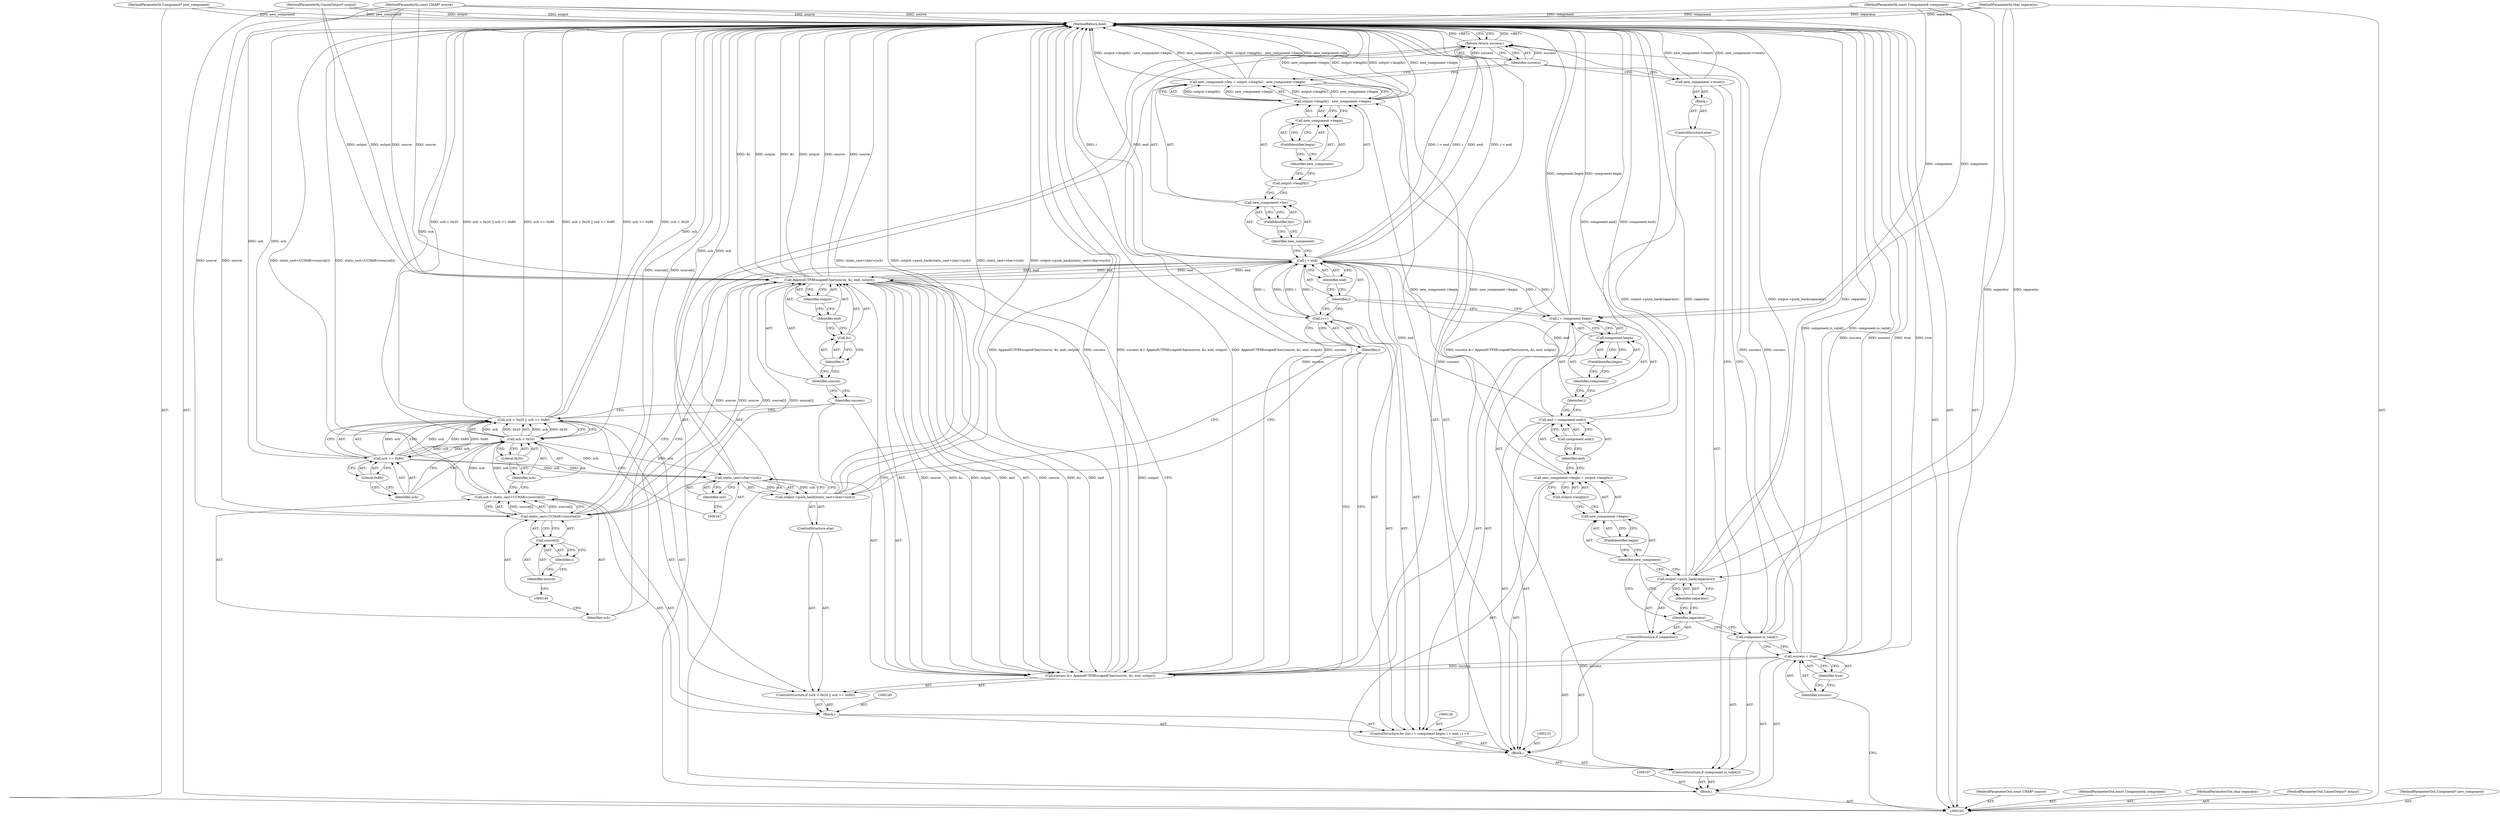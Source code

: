 digraph "1_Chrome_19b1e5e4e1914b5b7464062ec300b817d2bac53d" {
"1000183" [label="(MethodReturn,bool)"];
"1000101" [label="(MethodParameterIn,const CHAR* source)"];
"1000276" [label="(MethodParameterOut,const CHAR* source)"];
"1000121" [label="(FieldIdentifier,begin)"];
"1000122" [label="(Call,output->length())"];
"1000118" [label="(Call,new_component->begin = output->length())"];
"1000119" [label="(Call,new_component->begin)"];
"1000120" [label="(Identifier,new_component)"];
"1000126" [label="(Call,component.end())"];
"1000113" [label="(Block,)"];
"1000124" [label="(Call,end = component.end())"];
"1000125" [label="(Identifier,end)"];
"1000129" [label="(Call,i = component.begin)"];
"1000130" [label="(Identifier,i)"];
"1000131" [label="(Call,component.begin)"];
"1000132" [label="(Identifier,component)"];
"1000133" [label="(FieldIdentifier,begin)"];
"1000134" [label="(Call,i < end)"];
"1000135" [label="(Identifier,i)"];
"1000136" [label="(Identifier,end)"];
"1000137" [label="(Call,i++)"];
"1000138" [label="(Identifier,i)"];
"1000127" [label="(ControlStructure,for (int i = component.begin; i < end; i++))"];
"1000141" [label="(Call,uch = static_cast<UCHAR>(source[i]))"];
"1000142" [label="(Identifier,uch)"];
"1000143" [label="(Call,static_cast<UCHAR>(source[i]))"];
"1000145" [label="(Call,source[i])"];
"1000146" [label="(Identifier,source)"];
"1000147" [label="(Identifier,i)"];
"1000139" [label="(Block,)"];
"1000149" [label="(Call,uch < 0x20 || uch >= 0x80)"];
"1000150" [label="(Call,uch < 0x20)"];
"1000151" [label="(Identifier,uch)"];
"1000152" [label="(Literal,0x20)"];
"1000153" [label="(Call,uch >= 0x80)"];
"1000154" [label="(Identifier,uch)"];
"1000155" [label="(Literal,0x80)"];
"1000148" [label="(ControlStructure,if (uch < 0x20 || uch >= 0x80))"];
"1000158" [label="(Call,AppendUTF8EscapedChar(source, &i, end, output))"];
"1000159" [label="(Identifier,source)"];
"1000160" [label="(Call,&i)"];
"1000161" [label="(Identifier,i)"];
"1000162" [label="(Identifier,end)"];
"1000163" [label="(Identifier,output)"];
"1000156" [label="(Call,success &= AppendUTF8EscapedChar(source, &i, end, output))"];
"1000157" [label="(Identifier,success)"];
"1000164" [label="(ControlStructure,else)"];
"1000166" [label="(Call,static_cast<char>(uch))"];
"1000168" [label="(Identifier,uch)"];
"1000165" [label="(Call,output->push_back(static_cast<char>(uch)))"];
"1000172" [label="(FieldIdentifier,len)"];
"1000173" [label="(Call,output->length() - new_component->begin)"];
"1000174" [label="(Call,output->length())"];
"1000169" [label="(Call,new_component->len = output->length() - new_component->begin)"];
"1000170" [label="(Call,new_component->len)"];
"1000171" [label="(Identifier,new_component)"];
"1000175" [label="(Call,new_component->begin)"];
"1000176" [label="(Identifier,new_component)"];
"1000177" [label="(FieldIdentifier,begin)"];
"1000102" [label="(MethodParameterIn,const Component& component)"];
"1000277" [label="(MethodParameterOut,const Component& component)"];
"1000178" [label="(ControlStructure,else)"];
"1000179" [label="(Block,)"];
"1000180" [label="(Call,new_component->reset())"];
"1000181" [label="(Return,return success;)"];
"1000182" [label="(Identifier,success)"];
"1000103" [label="(MethodParameterIn,char separator)"];
"1000278" [label="(MethodParameterOut,char separator)"];
"1000104" [label="(MethodParameterIn,CanonOutput* output)"];
"1000279" [label="(MethodParameterOut,CanonOutput* output)"];
"1000105" [label="(MethodParameterIn,Component* new_component)"];
"1000280" [label="(MethodParameterOut,Component* new_component)"];
"1000106" [label="(Block,)"];
"1000110" [label="(Identifier,true)"];
"1000108" [label="(Call,success = true)"];
"1000109" [label="(Identifier,success)"];
"1000111" [label="(ControlStructure,if (component.is_valid()))"];
"1000112" [label="(Call,component.is_valid())"];
"1000114" [label="(ControlStructure,if (separator))"];
"1000115" [label="(Identifier,separator)"];
"1000117" [label="(Identifier,separator)"];
"1000116" [label="(Call,output->push_back(separator))"];
"1000183" -> "1000100"  [label="AST: "];
"1000183" -> "1000181"  [label="CFG: "];
"1000181" -> "1000183"  [label="DDG: <RET>"];
"1000150" -> "1000183"  [label="DDG: uch"];
"1000156" -> "1000183"  [label="DDG: success"];
"1000156" -> "1000183"  [label="DDG: success &= AppendUTF8EscapedChar(source, &i, end, output)"];
"1000156" -> "1000183"  [label="DDG: AppendUTF8EscapedChar(source, &i, end, output)"];
"1000104" -> "1000183"  [label="DDG: output"];
"1000105" -> "1000183"  [label="DDG: new_component"];
"1000158" -> "1000183"  [label="DDG: &i"];
"1000158" -> "1000183"  [label="DDG: output"];
"1000158" -> "1000183"  [label="DDG: source"];
"1000165" -> "1000183"  [label="DDG: static_cast<char>(uch)"];
"1000165" -> "1000183"  [label="DDG: output->push_back(static_cast<char>(uch))"];
"1000180" -> "1000183"  [label="DDG: new_component->reset()"];
"1000149" -> "1000183"  [label="DDG: uch < 0x20 || uch >= 0x80"];
"1000149" -> "1000183"  [label="DDG: uch >= 0x80"];
"1000149" -> "1000183"  [label="DDG: uch < 0x20"];
"1000153" -> "1000183"  [label="DDG: uch"];
"1000116" -> "1000183"  [label="DDG: output->push_back(separator)"];
"1000116" -> "1000183"  [label="DDG: separator"];
"1000166" -> "1000183"  [label="DDG: uch"];
"1000124" -> "1000183"  [label="DDG: component.end()"];
"1000134" -> "1000183"  [label="DDG: i < end"];
"1000134" -> "1000183"  [label="DDG: i"];
"1000134" -> "1000183"  [label="DDG: end"];
"1000103" -> "1000183"  [label="DDG: separator"];
"1000102" -> "1000183"  [label="DDG: component"];
"1000112" -> "1000183"  [label="DDG: component.is_valid()"];
"1000101" -> "1000183"  [label="DDG: source"];
"1000108" -> "1000183"  [label="DDG: true"];
"1000108" -> "1000183"  [label="DDG: success"];
"1000169" -> "1000183"  [label="DDG: output->length() - new_component->begin"];
"1000169" -> "1000183"  [label="DDG: new_component->len"];
"1000141" -> "1000183"  [label="DDG: static_cast<UCHAR>(source[i])"];
"1000143" -> "1000183"  [label="DDG: source[i]"];
"1000173" -> "1000183"  [label="DDG: output->length()"];
"1000173" -> "1000183"  [label="DDG: new_component->begin"];
"1000129" -> "1000183"  [label="DDG: component.begin"];
"1000101" -> "1000100"  [label="AST: "];
"1000101" -> "1000183"  [label="DDG: source"];
"1000101" -> "1000143"  [label="DDG: source"];
"1000101" -> "1000158"  [label="DDG: source"];
"1000276" -> "1000100"  [label="AST: "];
"1000121" -> "1000119"  [label="AST: "];
"1000121" -> "1000120"  [label="CFG: "];
"1000119" -> "1000121"  [label="CFG: "];
"1000122" -> "1000118"  [label="AST: "];
"1000122" -> "1000119"  [label="CFG: "];
"1000118" -> "1000122"  [label="CFG: "];
"1000118" -> "1000113"  [label="AST: "];
"1000118" -> "1000122"  [label="CFG: "];
"1000119" -> "1000118"  [label="AST: "];
"1000122" -> "1000118"  [label="AST: "];
"1000125" -> "1000118"  [label="CFG: "];
"1000118" -> "1000173"  [label="DDG: new_component->begin"];
"1000119" -> "1000118"  [label="AST: "];
"1000119" -> "1000121"  [label="CFG: "];
"1000120" -> "1000119"  [label="AST: "];
"1000121" -> "1000119"  [label="AST: "];
"1000122" -> "1000119"  [label="CFG: "];
"1000120" -> "1000119"  [label="AST: "];
"1000120" -> "1000116"  [label="CFG: "];
"1000120" -> "1000115"  [label="CFG: "];
"1000121" -> "1000120"  [label="CFG: "];
"1000126" -> "1000124"  [label="AST: "];
"1000126" -> "1000125"  [label="CFG: "];
"1000124" -> "1000126"  [label="CFG: "];
"1000113" -> "1000111"  [label="AST: "];
"1000114" -> "1000113"  [label="AST: "];
"1000118" -> "1000113"  [label="AST: "];
"1000123" -> "1000113"  [label="AST: "];
"1000124" -> "1000113"  [label="AST: "];
"1000127" -> "1000113"  [label="AST: "];
"1000169" -> "1000113"  [label="AST: "];
"1000124" -> "1000113"  [label="AST: "];
"1000124" -> "1000126"  [label="CFG: "];
"1000125" -> "1000124"  [label="AST: "];
"1000126" -> "1000124"  [label="AST: "];
"1000130" -> "1000124"  [label="CFG: "];
"1000124" -> "1000183"  [label="DDG: component.end()"];
"1000124" -> "1000134"  [label="DDG: end"];
"1000125" -> "1000124"  [label="AST: "];
"1000125" -> "1000118"  [label="CFG: "];
"1000126" -> "1000125"  [label="CFG: "];
"1000129" -> "1000127"  [label="AST: "];
"1000129" -> "1000131"  [label="CFG: "];
"1000130" -> "1000129"  [label="AST: "];
"1000131" -> "1000129"  [label="AST: "];
"1000135" -> "1000129"  [label="CFG: "];
"1000129" -> "1000183"  [label="DDG: component.begin"];
"1000102" -> "1000129"  [label="DDG: component"];
"1000129" -> "1000134"  [label="DDG: i"];
"1000130" -> "1000129"  [label="AST: "];
"1000130" -> "1000124"  [label="CFG: "];
"1000132" -> "1000130"  [label="CFG: "];
"1000131" -> "1000129"  [label="AST: "];
"1000131" -> "1000133"  [label="CFG: "];
"1000132" -> "1000131"  [label="AST: "];
"1000133" -> "1000131"  [label="AST: "];
"1000129" -> "1000131"  [label="CFG: "];
"1000132" -> "1000131"  [label="AST: "];
"1000132" -> "1000130"  [label="CFG: "];
"1000133" -> "1000132"  [label="CFG: "];
"1000133" -> "1000131"  [label="AST: "];
"1000133" -> "1000132"  [label="CFG: "];
"1000131" -> "1000133"  [label="CFG: "];
"1000134" -> "1000127"  [label="AST: "];
"1000134" -> "1000136"  [label="CFG: "];
"1000135" -> "1000134"  [label="AST: "];
"1000136" -> "1000134"  [label="AST: "];
"1000142" -> "1000134"  [label="CFG: "];
"1000171" -> "1000134"  [label="CFG: "];
"1000134" -> "1000183"  [label="DDG: i < end"];
"1000134" -> "1000183"  [label="DDG: i"];
"1000134" -> "1000183"  [label="DDG: end"];
"1000129" -> "1000134"  [label="DDG: i"];
"1000137" -> "1000134"  [label="DDG: i"];
"1000124" -> "1000134"  [label="DDG: end"];
"1000158" -> "1000134"  [label="DDG: end"];
"1000134" -> "1000137"  [label="DDG: i"];
"1000134" -> "1000158"  [label="DDG: end"];
"1000135" -> "1000134"  [label="AST: "];
"1000135" -> "1000129"  [label="CFG: "];
"1000135" -> "1000137"  [label="CFG: "];
"1000136" -> "1000135"  [label="CFG: "];
"1000136" -> "1000134"  [label="AST: "];
"1000136" -> "1000135"  [label="CFG: "];
"1000134" -> "1000136"  [label="CFG: "];
"1000137" -> "1000127"  [label="AST: "];
"1000137" -> "1000138"  [label="CFG: "];
"1000138" -> "1000137"  [label="AST: "];
"1000135" -> "1000137"  [label="CFG: "];
"1000137" -> "1000134"  [label="DDG: i"];
"1000134" -> "1000137"  [label="DDG: i"];
"1000138" -> "1000137"  [label="AST: "];
"1000138" -> "1000156"  [label="CFG: "];
"1000138" -> "1000165"  [label="CFG: "];
"1000137" -> "1000138"  [label="CFG: "];
"1000127" -> "1000113"  [label="AST: "];
"1000128" -> "1000127"  [label="AST: "];
"1000129" -> "1000127"  [label="AST: "];
"1000134" -> "1000127"  [label="AST: "];
"1000137" -> "1000127"  [label="AST: "];
"1000139" -> "1000127"  [label="AST: "];
"1000141" -> "1000139"  [label="AST: "];
"1000141" -> "1000143"  [label="CFG: "];
"1000142" -> "1000141"  [label="AST: "];
"1000143" -> "1000141"  [label="AST: "];
"1000151" -> "1000141"  [label="CFG: "];
"1000141" -> "1000183"  [label="DDG: static_cast<UCHAR>(source[i])"];
"1000143" -> "1000141"  [label="DDG: source[i]"];
"1000141" -> "1000150"  [label="DDG: uch"];
"1000142" -> "1000141"  [label="AST: "];
"1000142" -> "1000134"  [label="CFG: "];
"1000144" -> "1000142"  [label="CFG: "];
"1000143" -> "1000141"  [label="AST: "];
"1000143" -> "1000145"  [label="CFG: "];
"1000144" -> "1000143"  [label="AST: "];
"1000145" -> "1000143"  [label="AST: "];
"1000141" -> "1000143"  [label="CFG: "];
"1000143" -> "1000183"  [label="DDG: source[i]"];
"1000143" -> "1000141"  [label="DDG: source[i]"];
"1000158" -> "1000143"  [label="DDG: source"];
"1000101" -> "1000143"  [label="DDG: source"];
"1000143" -> "1000158"  [label="DDG: source[i]"];
"1000145" -> "1000143"  [label="AST: "];
"1000145" -> "1000147"  [label="CFG: "];
"1000146" -> "1000145"  [label="AST: "];
"1000147" -> "1000145"  [label="AST: "];
"1000143" -> "1000145"  [label="CFG: "];
"1000146" -> "1000145"  [label="AST: "];
"1000146" -> "1000144"  [label="CFG: "];
"1000147" -> "1000146"  [label="CFG: "];
"1000147" -> "1000145"  [label="AST: "];
"1000147" -> "1000146"  [label="CFG: "];
"1000145" -> "1000147"  [label="CFG: "];
"1000139" -> "1000127"  [label="AST: "];
"1000140" -> "1000139"  [label="AST: "];
"1000141" -> "1000139"  [label="AST: "];
"1000148" -> "1000139"  [label="AST: "];
"1000149" -> "1000148"  [label="AST: "];
"1000149" -> "1000150"  [label="CFG: "];
"1000149" -> "1000153"  [label="CFG: "];
"1000150" -> "1000149"  [label="AST: "];
"1000153" -> "1000149"  [label="AST: "];
"1000157" -> "1000149"  [label="CFG: "];
"1000167" -> "1000149"  [label="CFG: "];
"1000149" -> "1000183"  [label="DDG: uch < 0x20 || uch >= 0x80"];
"1000149" -> "1000183"  [label="DDG: uch >= 0x80"];
"1000149" -> "1000183"  [label="DDG: uch < 0x20"];
"1000150" -> "1000149"  [label="DDG: uch"];
"1000150" -> "1000149"  [label="DDG: 0x20"];
"1000153" -> "1000149"  [label="DDG: uch"];
"1000153" -> "1000149"  [label="DDG: 0x80"];
"1000150" -> "1000149"  [label="AST: "];
"1000150" -> "1000152"  [label="CFG: "];
"1000151" -> "1000150"  [label="AST: "];
"1000152" -> "1000150"  [label="AST: "];
"1000154" -> "1000150"  [label="CFG: "];
"1000149" -> "1000150"  [label="CFG: "];
"1000150" -> "1000183"  [label="DDG: uch"];
"1000150" -> "1000149"  [label="DDG: uch"];
"1000150" -> "1000149"  [label="DDG: 0x20"];
"1000141" -> "1000150"  [label="DDG: uch"];
"1000150" -> "1000153"  [label="DDG: uch"];
"1000150" -> "1000166"  [label="DDG: uch"];
"1000151" -> "1000150"  [label="AST: "];
"1000151" -> "1000141"  [label="CFG: "];
"1000152" -> "1000151"  [label="CFG: "];
"1000152" -> "1000150"  [label="AST: "];
"1000152" -> "1000151"  [label="CFG: "];
"1000150" -> "1000152"  [label="CFG: "];
"1000153" -> "1000149"  [label="AST: "];
"1000153" -> "1000155"  [label="CFG: "];
"1000154" -> "1000153"  [label="AST: "];
"1000155" -> "1000153"  [label="AST: "];
"1000149" -> "1000153"  [label="CFG: "];
"1000153" -> "1000183"  [label="DDG: uch"];
"1000153" -> "1000149"  [label="DDG: uch"];
"1000153" -> "1000149"  [label="DDG: 0x80"];
"1000150" -> "1000153"  [label="DDG: uch"];
"1000153" -> "1000166"  [label="DDG: uch"];
"1000154" -> "1000153"  [label="AST: "];
"1000154" -> "1000150"  [label="CFG: "];
"1000155" -> "1000154"  [label="CFG: "];
"1000155" -> "1000153"  [label="AST: "];
"1000155" -> "1000154"  [label="CFG: "];
"1000153" -> "1000155"  [label="CFG: "];
"1000148" -> "1000139"  [label="AST: "];
"1000149" -> "1000148"  [label="AST: "];
"1000156" -> "1000148"  [label="AST: "];
"1000164" -> "1000148"  [label="AST: "];
"1000158" -> "1000156"  [label="AST: "];
"1000158" -> "1000163"  [label="CFG: "];
"1000159" -> "1000158"  [label="AST: "];
"1000160" -> "1000158"  [label="AST: "];
"1000162" -> "1000158"  [label="AST: "];
"1000163" -> "1000158"  [label="AST: "];
"1000156" -> "1000158"  [label="CFG: "];
"1000158" -> "1000183"  [label="DDG: &i"];
"1000158" -> "1000183"  [label="DDG: output"];
"1000158" -> "1000183"  [label="DDG: source"];
"1000158" -> "1000134"  [label="DDG: end"];
"1000158" -> "1000143"  [label="DDG: source"];
"1000158" -> "1000156"  [label="DDG: source"];
"1000158" -> "1000156"  [label="DDG: &i"];
"1000158" -> "1000156"  [label="DDG: end"];
"1000158" -> "1000156"  [label="DDG: output"];
"1000143" -> "1000158"  [label="DDG: source[i]"];
"1000101" -> "1000158"  [label="DDG: source"];
"1000134" -> "1000158"  [label="DDG: end"];
"1000104" -> "1000158"  [label="DDG: output"];
"1000159" -> "1000158"  [label="AST: "];
"1000159" -> "1000157"  [label="CFG: "];
"1000161" -> "1000159"  [label="CFG: "];
"1000160" -> "1000158"  [label="AST: "];
"1000160" -> "1000161"  [label="CFG: "];
"1000161" -> "1000160"  [label="AST: "];
"1000162" -> "1000160"  [label="CFG: "];
"1000161" -> "1000160"  [label="AST: "];
"1000161" -> "1000159"  [label="CFG: "];
"1000160" -> "1000161"  [label="CFG: "];
"1000162" -> "1000158"  [label="AST: "];
"1000162" -> "1000160"  [label="CFG: "];
"1000163" -> "1000162"  [label="CFG: "];
"1000163" -> "1000158"  [label="AST: "];
"1000163" -> "1000162"  [label="CFG: "];
"1000158" -> "1000163"  [label="CFG: "];
"1000156" -> "1000148"  [label="AST: "];
"1000156" -> "1000158"  [label="CFG: "];
"1000157" -> "1000156"  [label="AST: "];
"1000158" -> "1000156"  [label="AST: "];
"1000138" -> "1000156"  [label="CFG: "];
"1000156" -> "1000183"  [label="DDG: success"];
"1000156" -> "1000183"  [label="DDG: success &= AppendUTF8EscapedChar(source, &i, end, output)"];
"1000156" -> "1000183"  [label="DDG: AppendUTF8EscapedChar(source, &i, end, output)"];
"1000108" -> "1000156"  [label="DDG: success"];
"1000158" -> "1000156"  [label="DDG: source"];
"1000158" -> "1000156"  [label="DDG: &i"];
"1000158" -> "1000156"  [label="DDG: end"];
"1000158" -> "1000156"  [label="DDG: output"];
"1000156" -> "1000181"  [label="DDG: success"];
"1000157" -> "1000156"  [label="AST: "];
"1000157" -> "1000149"  [label="CFG: "];
"1000159" -> "1000157"  [label="CFG: "];
"1000164" -> "1000148"  [label="AST: "];
"1000165" -> "1000164"  [label="AST: "];
"1000166" -> "1000165"  [label="AST: "];
"1000166" -> "1000168"  [label="CFG: "];
"1000167" -> "1000166"  [label="AST: "];
"1000168" -> "1000166"  [label="AST: "];
"1000165" -> "1000166"  [label="CFG: "];
"1000166" -> "1000183"  [label="DDG: uch"];
"1000166" -> "1000165"  [label="DDG: uch"];
"1000150" -> "1000166"  [label="DDG: uch"];
"1000153" -> "1000166"  [label="DDG: uch"];
"1000168" -> "1000166"  [label="AST: "];
"1000168" -> "1000167"  [label="CFG: "];
"1000166" -> "1000168"  [label="CFG: "];
"1000165" -> "1000164"  [label="AST: "];
"1000165" -> "1000166"  [label="CFG: "];
"1000166" -> "1000165"  [label="AST: "];
"1000138" -> "1000165"  [label="CFG: "];
"1000165" -> "1000183"  [label="DDG: static_cast<char>(uch)"];
"1000165" -> "1000183"  [label="DDG: output->push_back(static_cast<char>(uch))"];
"1000166" -> "1000165"  [label="DDG: uch"];
"1000172" -> "1000170"  [label="AST: "];
"1000172" -> "1000171"  [label="CFG: "];
"1000170" -> "1000172"  [label="CFG: "];
"1000173" -> "1000169"  [label="AST: "];
"1000173" -> "1000175"  [label="CFG: "];
"1000174" -> "1000173"  [label="AST: "];
"1000175" -> "1000173"  [label="AST: "];
"1000169" -> "1000173"  [label="CFG: "];
"1000173" -> "1000183"  [label="DDG: output->length()"];
"1000173" -> "1000183"  [label="DDG: new_component->begin"];
"1000173" -> "1000169"  [label="DDG: output->length()"];
"1000173" -> "1000169"  [label="DDG: new_component->begin"];
"1000118" -> "1000173"  [label="DDG: new_component->begin"];
"1000174" -> "1000173"  [label="AST: "];
"1000174" -> "1000170"  [label="CFG: "];
"1000176" -> "1000174"  [label="CFG: "];
"1000169" -> "1000113"  [label="AST: "];
"1000169" -> "1000173"  [label="CFG: "];
"1000170" -> "1000169"  [label="AST: "];
"1000173" -> "1000169"  [label="AST: "];
"1000182" -> "1000169"  [label="CFG: "];
"1000169" -> "1000183"  [label="DDG: output->length() - new_component->begin"];
"1000169" -> "1000183"  [label="DDG: new_component->len"];
"1000173" -> "1000169"  [label="DDG: output->length()"];
"1000173" -> "1000169"  [label="DDG: new_component->begin"];
"1000170" -> "1000169"  [label="AST: "];
"1000170" -> "1000172"  [label="CFG: "];
"1000171" -> "1000170"  [label="AST: "];
"1000172" -> "1000170"  [label="AST: "];
"1000174" -> "1000170"  [label="CFG: "];
"1000171" -> "1000170"  [label="AST: "];
"1000171" -> "1000134"  [label="CFG: "];
"1000172" -> "1000171"  [label="CFG: "];
"1000175" -> "1000173"  [label="AST: "];
"1000175" -> "1000177"  [label="CFG: "];
"1000176" -> "1000175"  [label="AST: "];
"1000177" -> "1000175"  [label="AST: "];
"1000173" -> "1000175"  [label="CFG: "];
"1000176" -> "1000175"  [label="AST: "];
"1000176" -> "1000174"  [label="CFG: "];
"1000177" -> "1000176"  [label="CFG: "];
"1000177" -> "1000175"  [label="AST: "];
"1000177" -> "1000176"  [label="CFG: "];
"1000175" -> "1000177"  [label="CFG: "];
"1000102" -> "1000100"  [label="AST: "];
"1000102" -> "1000183"  [label="DDG: component"];
"1000102" -> "1000129"  [label="DDG: component"];
"1000277" -> "1000100"  [label="AST: "];
"1000178" -> "1000111"  [label="AST: "];
"1000179" -> "1000178"  [label="AST: "];
"1000179" -> "1000178"  [label="AST: "];
"1000180" -> "1000179"  [label="AST: "];
"1000180" -> "1000179"  [label="AST: "];
"1000180" -> "1000112"  [label="CFG: "];
"1000182" -> "1000180"  [label="CFG: "];
"1000180" -> "1000183"  [label="DDG: new_component->reset()"];
"1000181" -> "1000106"  [label="AST: "];
"1000181" -> "1000182"  [label="CFG: "];
"1000182" -> "1000181"  [label="AST: "];
"1000183" -> "1000181"  [label="CFG: "];
"1000181" -> "1000183"  [label="DDG: <RET>"];
"1000182" -> "1000181"  [label="DDG: success"];
"1000156" -> "1000181"  [label="DDG: success"];
"1000108" -> "1000181"  [label="DDG: success"];
"1000182" -> "1000181"  [label="AST: "];
"1000182" -> "1000169"  [label="CFG: "];
"1000182" -> "1000180"  [label="CFG: "];
"1000181" -> "1000182"  [label="CFG: "];
"1000182" -> "1000181"  [label="DDG: success"];
"1000103" -> "1000100"  [label="AST: "];
"1000103" -> "1000183"  [label="DDG: separator"];
"1000103" -> "1000116"  [label="DDG: separator"];
"1000278" -> "1000100"  [label="AST: "];
"1000104" -> "1000100"  [label="AST: "];
"1000104" -> "1000183"  [label="DDG: output"];
"1000104" -> "1000158"  [label="DDG: output"];
"1000279" -> "1000100"  [label="AST: "];
"1000105" -> "1000100"  [label="AST: "];
"1000105" -> "1000183"  [label="DDG: new_component"];
"1000280" -> "1000100"  [label="AST: "];
"1000106" -> "1000100"  [label="AST: "];
"1000107" -> "1000106"  [label="AST: "];
"1000108" -> "1000106"  [label="AST: "];
"1000111" -> "1000106"  [label="AST: "];
"1000181" -> "1000106"  [label="AST: "];
"1000110" -> "1000108"  [label="AST: "];
"1000110" -> "1000109"  [label="CFG: "];
"1000108" -> "1000110"  [label="CFG: "];
"1000108" -> "1000106"  [label="AST: "];
"1000108" -> "1000110"  [label="CFG: "];
"1000109" -> "1000108"  [label="AST: "];
"1000110" -> "1000108"  [label="AST: "];
"1000112" -> "1000108"  [label="CFG: "];
"1000108" -> "1000183"  [label="DDG: true"];
"1000108" -> "1000183"  [label="DDG: success"];
"1000108" -> "1000156"  [label="DDG: success"];
"1000108" -> "1000181"  [label="DDG: success"];
"1000109" -> "1000108"  [label="AST: "];
"1000109" -> "1000100"  [label="CFG: "];
"1000110" -> "1000109"  [label="CFG: "];
"1000111" -> "1000106"  [label="AST: "];
"1000112" -> "1000111"  [label="AST: "];
"1000113" -> "1000111"  [label="AST: "];
"1000178" -> "1000111"  [label="AST: "];
"1000112" -> "1000111"  [label="AST: "];
"1000112" -> "1000108"  [label="CFG: "];
"1000115" -> "1000112"  [label="CFG: "];
"1000180" -> "1000112"  [label="CFG: "];
"1000112" -> "1000183"  [label="DDG: component.is_valid()"];
"1000114" -> "1000113"  [label="AST: "];
"1000115" -> "1000114"  [label="AST: "];
"1000116" -> "1000114"  [label="AST: "];
"1000115" -> "1000114"  [label="AST: "];
"1000115" -> "1000112"  [label="CFG: "];
"1000117" -> "1000115"  [label="CFG: "];
"1000120" -> "1000115"  [label="CFG: "];
"1000117" -> "1000116"  [label="AST: "];
"1000117" -> "1000115"  [label="CFG: "];
"1000116" -> "1000117"  [label="CFG: "];
"1000116" -> "1000114"  [label="AST: "];
"1000116" -> "1000117"  [label="CFG: "];
"1000117" -> "1000116"  [label="AST: "];
"1000120" -> "1000116"  [label="CFG: "];
"1000116" -> "1000183"  [label="DDG: output->push_back(separator)"];
"1000116" -> "1000183"  [label="DDG: separator"];
"1000103" -> "1000116"  [label="DDG: separator"];
}
